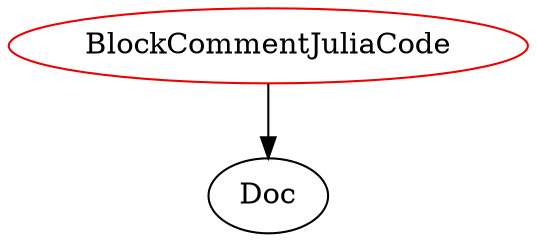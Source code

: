 digraph blockcommentjuliacode{
BlockCommentJuliaCode	[shape=oval, color=red2, label="BlockCommentJuliaCode"];
BlockCommentJuliaCode -> Doc;
}
